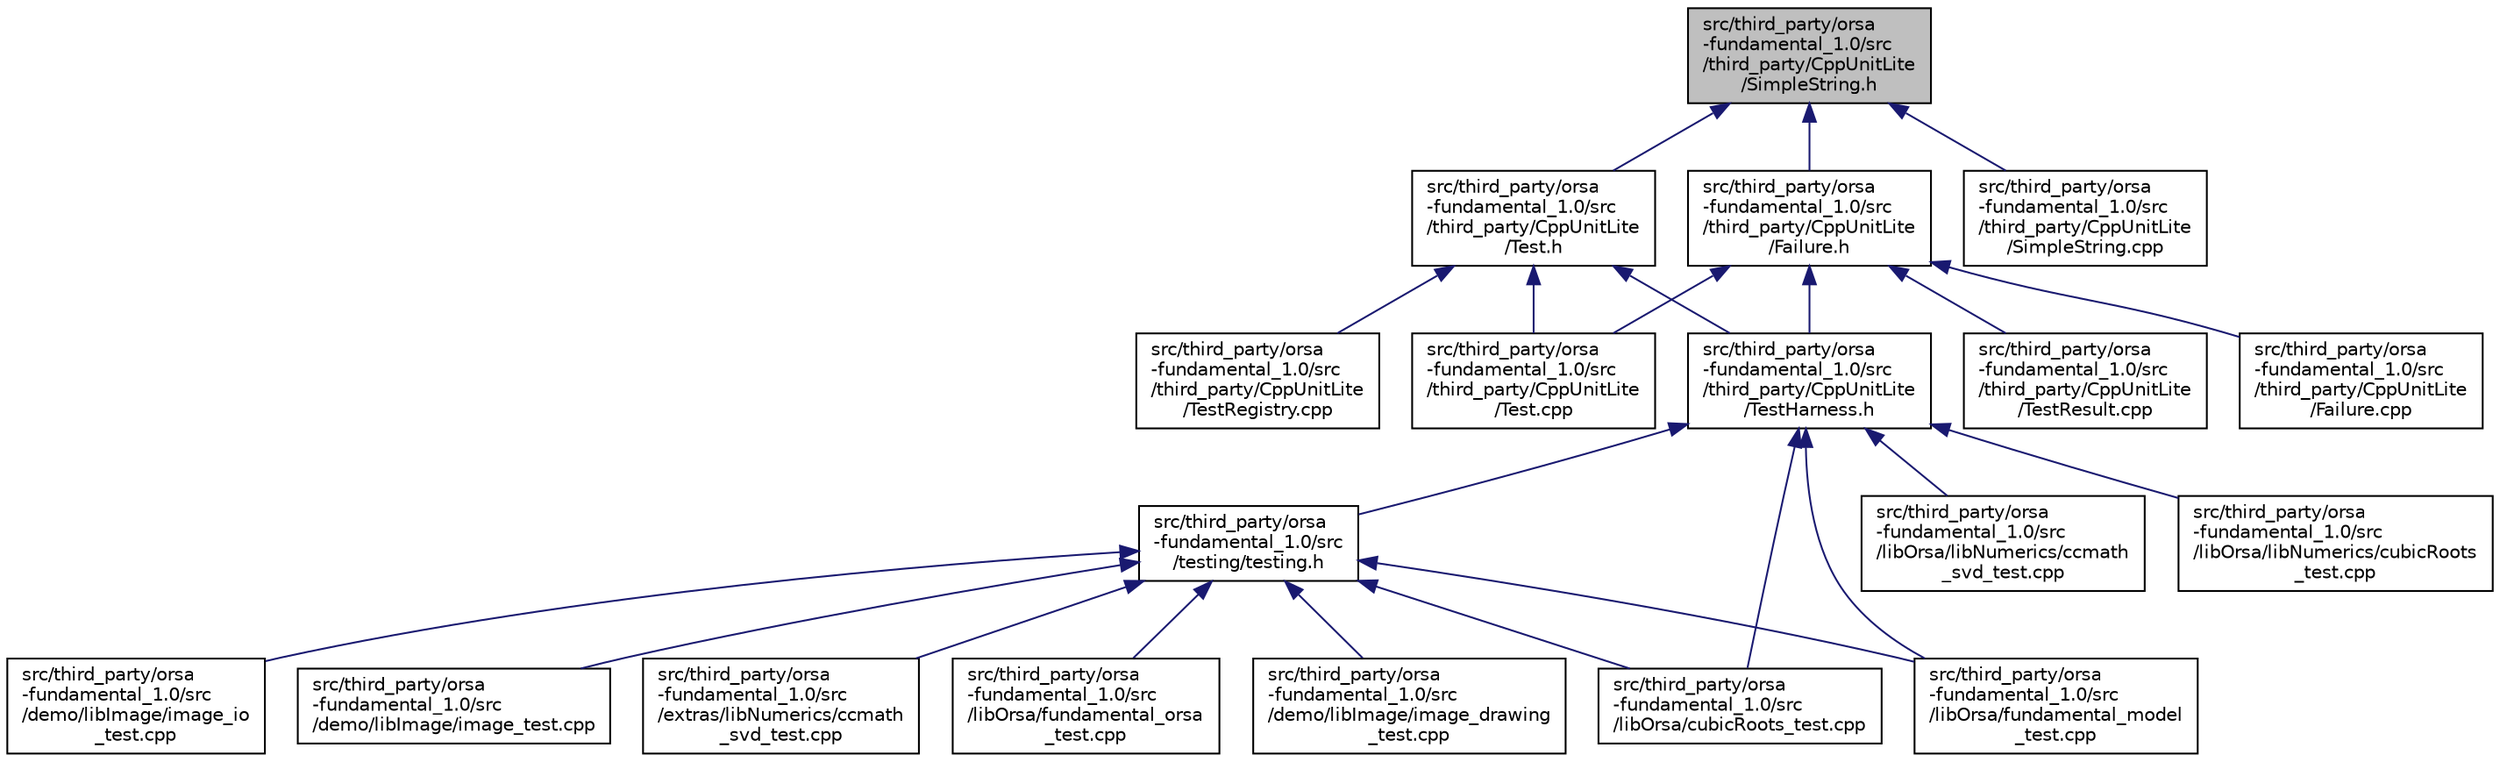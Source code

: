 digraph "src/third_party/orsa-fundamental_1.0/src/third_party/CppUnitLite/SimpleString.h"
{
  edge [fontname="Helvetica",fontsize="10",labelfontname="Helvetica",labelfontsize="10"];
  node [fontname="Helvetica",fontsize="10",shape=record];
  Node1 [label="src/third_party/orsa\l-fundamental_1.0/src\l/third_party/CppUnitLite\l/SimpleString.h",height=0.2,width=0.4,color="black", fillcolor="grey75", style="filled", fontcolor="black"];
  Node1 -> Node2 [dir="back",color="midnightblue",fontsize="10",style="solid"];
  Node2 [label="src/third_party/orsa\l-fundamental_1.0/src\l/third_party/CppUnitLite\l/Failure.h",height=0.2,width=0.4,color="black", fillcolor="white", style="filled",URL="$Failure_8h.html"];
  Node2 -> Node3 [dir="back",color="midnightblue",fontsize="10",style="solid"];
  Node3 [label="src/third_party/orsa\l-fundamental_1.0/src\l/third_party/CppUnitLite\l/TestHarness.h",height=0.2,width=0.4,color="black", fillcolor="white", style="filled",URL="$TestHarness_8h.html"];
  Node3 -> Node4 [dir="back",color="midnightblue",fontsize="10",style="solid"];
  Node4 [label="src/third_party/orsa\l-fundamental_1.0/src\l/testing/testing.h",height=0.2,width=0.4,color="black", fillcolor="white", style="filled",URL="$testing_8h.html"];
  Node4 -> Node5 [dir="back",color="midnightblue",fontsize="10",style="solid"];
  Node5 [label="src/third_party/orsa\l-fundamental_1.0/src\l/demo/libImage/image_drawing\l_test.cpp",height=0.2,width=0.4,color="black", fillcolor="white", style="filled",URL="$image__drawing__test_8cpp.html"];
  Node4 -> Node6 [dir="back",color="midnightblue",fontsize="10",style="solid"];
  Node6 [label="src/third_party/orsa\l-fundamental_1.0/src\l/demo/libImage/image_io\l_test.cpp",height=0.2,width=0.4,color="black", fillcolor="white", style="filled",URL="$image__io__test_8cpp.html"];
  Node4 -> Node7 [dir="back",color="midnightblue",fontsize="10",style="solid"];
  Node7 [label="src/third_party/orsa\l-fundamental_1.0/src\l/demo/libImage/image_test.cpp",height=0.2,width=0.4,color="black", fillcolor="white", style="filled",URL="$image__test_8cpp.html"];
  Node4 -> Node8 [dir="back",color="midnightblue",fontsize="10",style="solid"];
  Node8 [label="src/third_party/orsa\l-fundamental_1.0/src\l/extras/libNumerics/ccmath\l_svd_test.cpp",height=0.2,width=0.4,color="black", fillcolor="white", style="filled",URL="$extras_2libNumerics_2ccmath__svd__test_8cpp.html"];
  Node4 -> Node9 [dir="back",color="midnightblue",fontsize="10",style="solid"];
  Node9 [label="src/third_party/orsa\l-fundamental_1.0/src\l/libOrsa/cubicRoots_test.cpp",height=0.2,width=0.4,color="black", fillcolor="white", style="filled",URL="$cubicRoots__test_8cpp.html"];
  Node4 -> Node10 [dir="back",color="midnightblue",fontsize="10",style="solid"];
  Node10 [label="src/third_party/orsa\l-fundamental_1.0/src\l/libOrsa/fundamental_model\l_test.cpp",height=0.2,width=0.4,color="black", fillcolor="white", style="filled",URL="$fundamental__model__test_8cpp.html"];
  Node4 -> Node11 [dir="back",color="midnightblue",fontsize="10",style="solid"];
  Node11 [label="src/third_party/orsa\l-fundamental_1.0/src\l/libOrsa/fundamental_orsa\l_test.cpp",height=0.2,width=0.4,color="black", fillcolor="white", style="filled",URL="$fundamental__orsa__test_8cpp.html"];
  Node3 -> Node9 [dir="back",color="midnightblue",fontsize="10",style="solid"];
  Node3 -> Node10 [dir="back",color="midnightblue",fontsize="10",style="solid"];
  Node3 -> Node12 [dir="back",color="midnightblue",fontsize="10",style="solid"];
  Node12 [label="src/third_party/orsa\l-fundamental_1.0/src\l/libOrsa/libNumerics/ccmath\l_svd_test.cpp",height=0.2,width=0.4,color="black", fillcolor="white", style="filled",URL="$libOrsa_2libNumerics_2ccmath__svd__test_8cpp.html"];
  Node3 -> Node13 [dir="back",color="midnightblue",fontsize="10",style="solid"];
  Node13 [label="src/third_party/orsa\l-fundamental_1.0/src\l/libOrsa/libNumerics/cubicRoots\l_test.cpp",height=0.2,width=0.4,color="black", fillcolor="white", style="filled",URL="$libNumerics_2cubicRoots__test_8cpp.html"];
  Node2 -> Node14 [dir="back",color="midnightblue",fontsize="10",style="solid"];
  Node14 [label="src/third_party/orsa\l-fundamental_1.0/src\l/third_party/CppUnitLite\l/Failure.cpp",height=0.2,width=0.4,color="black", fillcolor="white", style="filled",URL="$Failure_8cpp.html"];
  Node2 -> Node15 [dir="back",color="midnightblue",fontsize="10",style="solid"];
  Node15 [label="src/third_party/orsa\l-fundamental_1.0/src\l/third_party/CppUnitLite\l/Test.cpp",height=0.2,width=0.4,color="black", fillcolor="white", style="filled",URL="$Test_8cpp.html"];
  Node2 -> Node16 [dir="back",color="midnightblue",fontsize="10",style="solid"];
  Node16 [label="src/third_party/orsa\l-fundamental_1.0/src\l/third_party/CppUnitLite\l/TestResult.cpp",height=0.2,width=0.4,color="black", fillcolor="white", style="filled",URL="$TestResult_8cpp.html"];
  Node1 -> Node17 [dir="back",color="midnightblue",fontsize="10",style="solid"];
  Node17 [label="src/third_party/orsa\l-fundamental_1.0/src\l/third_party/CppUnitLite\l/Test.h",height=0.2,width=0.4,color="black", fillcolor="white", style="filled",URL="$Test_8h.html"];
  Node17 -> Node3 [dir="back",color="midnightblue",fontsize="10",style="solid"];
  Node17 -> Node15 [dir="back",color="midnightblue",fontsize="10",style="solid"];
  Node17 -> Node18 [dir="back",color="midnightblue",fontsize="10",style="solid"];
  Node18 [label="src/third_party/orsa\l-fundamental_1.0/src\l/third_party/CppUnitLite\l/TestRegistry.cpp",height=0.2,width=0.4,color="black", fillcolor="white", style="filled",URL="$TestRegistry_8cpp.html"];
  Node1 -> Node19 [dir="back",color="midnightblue",fontsize="10",style="solid"];
  Node19 [label="src/third_party/orsa\l-fundamental_1.0/src\l/third_party/CppUnitLite\l/SimpleString.cpp",height=0.2,width=0.4,color="black", fillcolor="white", style="filled",URL="$SimpleString_8cpp.html"];
}

